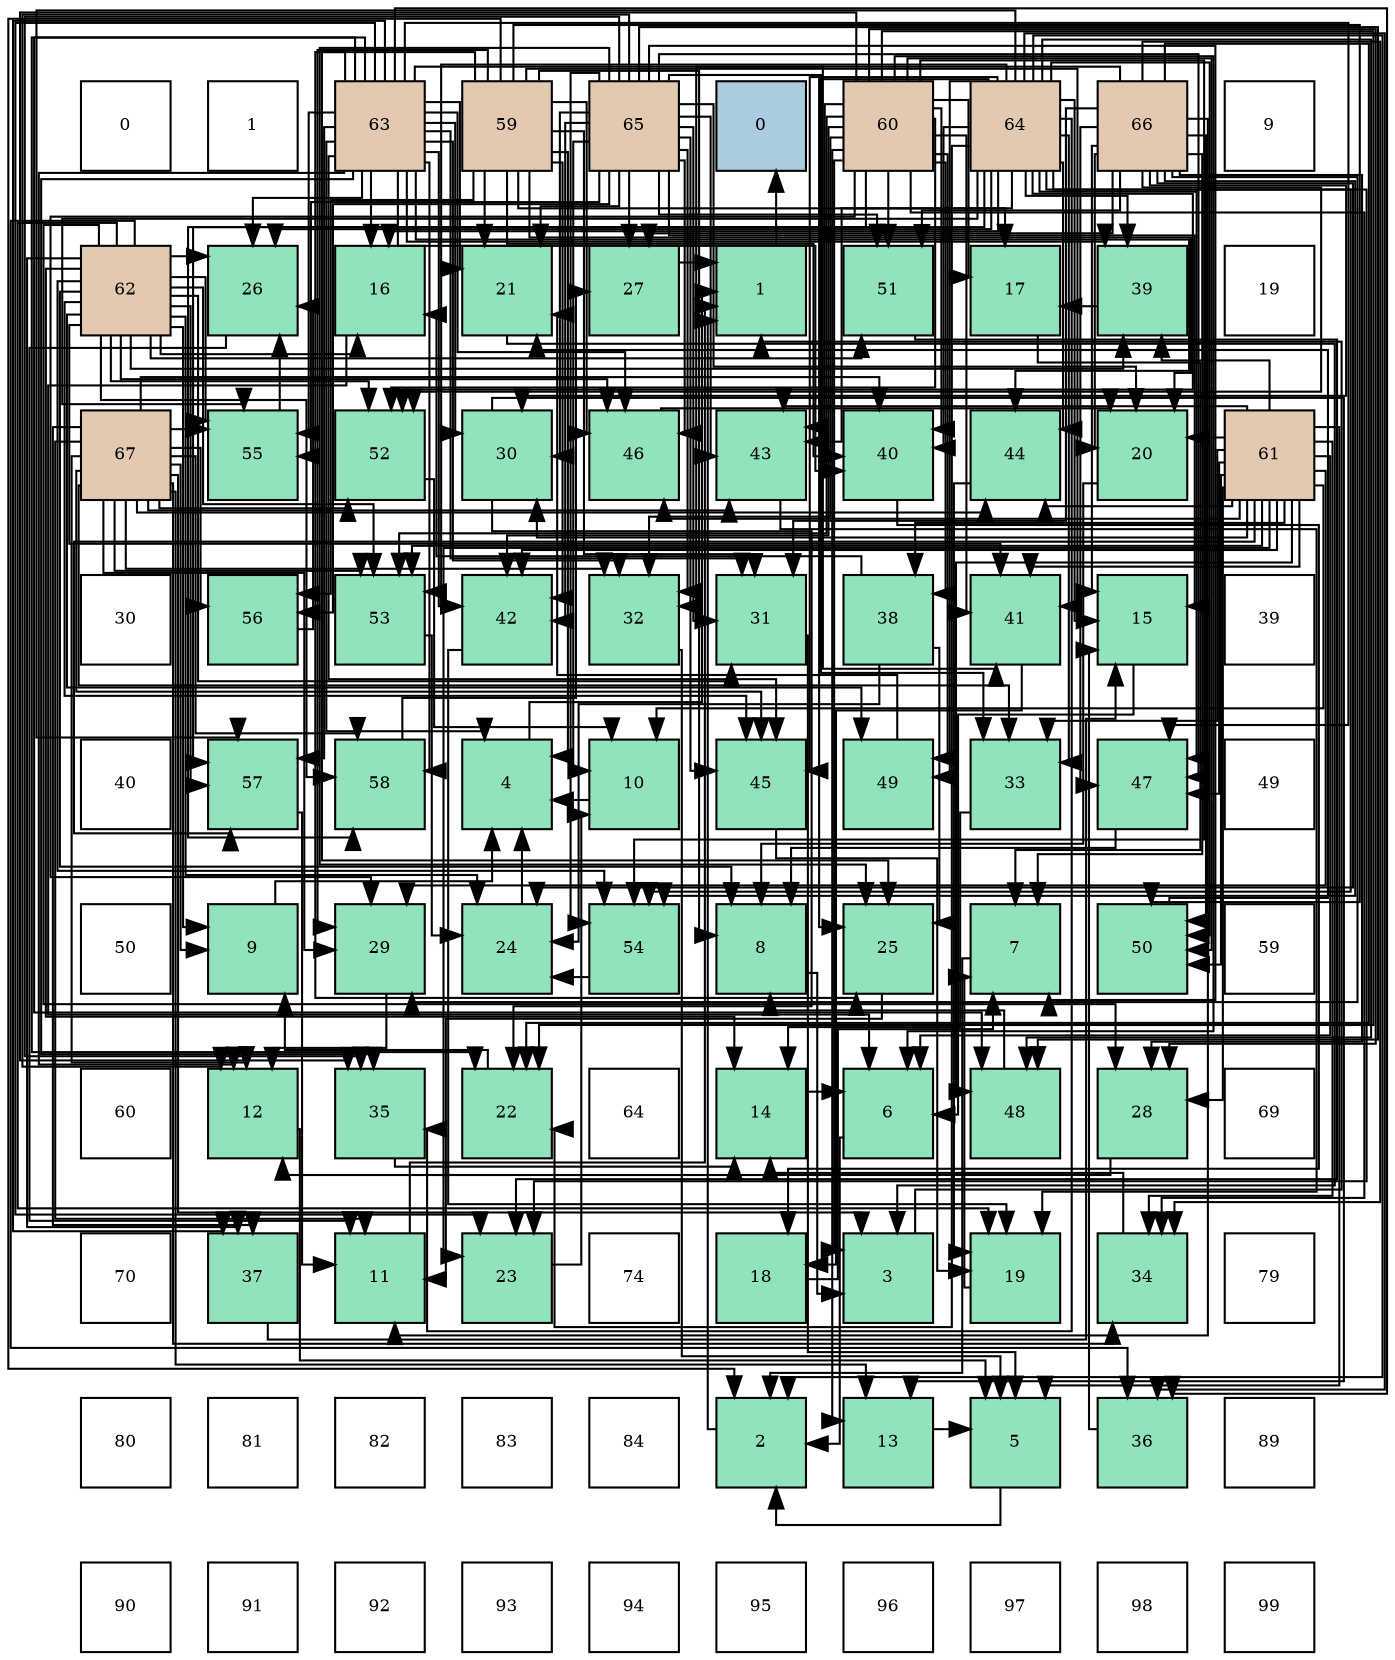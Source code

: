 digraph layout{
 rankdir=TB;
 splines=ortho;
 node [style=filled shape=square fixedsize=true width=0.6];
0[label="0", fontsize=8, fillcolor="#ffffff"];
1[label="1", fontsize=8, fillcolor="#ffffff"];
2[label="63", fontsize=8, fillcolor="#e3c9af"];
3[label="59", fontsize=8, fillcolor="#e3c9af"];
4[label="65", fontsize=8, fillcolor="#e3c9af"];
5[label="0", fontsize=8, fillcolor="#a9ccde"];
6[label="60", fontsize=8, fillcolor="#e3c9af"];
7[label="64", fontsize=8, fillcolor="#e3c9af"];
8[label="66", fontsize=8, fillcolor="#e3c9af"];
9[label="9", fontsize=8, fillcolor="#ffffff"];
10[label="62", fontsize=8, fillcolor="#e3c9af"];
11[label="26", fontsize=8, fillcolor="#91e3bb"];
12[label="16", fontsize=8, fillcolor="#91e3bb"];
13[label="21", fontsize=8, fillcolor="#91e3bb"];
14[label="27", fontsize=8, fillcolor="#91e3bb"];
15[label="1", fontsize=8, fillcolor="#91e3bb"];
16[label="51", fontsize=8, fillcolor="#91e3bb"];
17[label="17", fontsize=8, fillcolor="#91e3bb"];
18[label="39", fontsize=8, fillcolor="#91e3bb"];
19[label="19", fontsize=8, fillcolor="#ffffff"];
20[label="67", fontsize=8, fillcolor="#e3c9af"];
21[label="55", fontsize=8, fillcolor="#91e3bb"];
22[label="52", fontsize=8, fillcolor="#91e3bb"];
23[label="30", fontsize=8, fillcolor="#91e3bb"];
24[label="46", fontsize=8, fillcolor="#91e3bb"];
25[label="43", fontsize=8, fillcolor="#91e3bb"];
26[label="40", fontsize=8, fillcolor="#91e3bb"];
27[label="44", fontsize=8, fillcolor="#91e3bb"];
28[label="20", fontsize=8, fillcolor="#91e3bb"];
29[label="61", fontsize=8, fillcolor="#e3c9af"];
30[label="30", fontsize=8, fillcolor="#ffffff"];
31[label="56", fontsize=8, fillcolor="#91e3bb"];
32[label="53", fontsize=8, fillcolor="#91e3bb"];
33[label="42", fontsize=8, fillcolor="#91e3bb"];
34[label="32", fontsize=8, fillcolor="#91e3bb"];
35[label="31", fontsize=8, fillcolor="#91e3bb"];
36[label="38", fontsize=8, fillcolor="#91e3bb"];
37[label="41", fontsize=8, fillcolor="#91e3bb"];
38[label="15", fontsize=8, fillcolor="#91e3bb"];
39[label="39", fontsize=8, fillcolor="#ffffff"];
40[label="40", fontsize=8, fillcolor="#ffffff"];
41[label="57", fontsize=8, fillcolor="#91e3bb"];
42[label="58", fontsize=8, fillcolor="#91e3bb"];
43[label="4", fontsize=8, fillcolor="#91e3bb"];
44[label="10", fontsize=8, fillcolor="#91e3bb"];
45[label="45", fontsize=8, fillcolor="#91e3bb"];
46[label="49", fontsize=8, fillcolor="#91e3bb"];
47[label="33", fontsize=8, fillcolor="#91e3bb"];
48[label="47", fontsize=8, fillcolor="#91e3bb"];
49[label="49", fontsize=8, fillcolor="#ffffff"];
50[label="50", fontsize=8, fillcolor="#ffffff"];
51[label="9", fontsize=8, fillcolor="#91e3bb"];
52[label="29", fontsize=8, fillcolor="#91e3bb"];
53[label="24", fontsize=8, fillcolor="#91e3bb"];
54[label="54", fontsize=8, fillcolor="#91e3bb"];
55[label="8", fontsize=8, fillcolor="#91e3bb"];
56[label="25", fontsize=8, fillcolor="#91e3bb"];
57[label="7", fontsize=8, fillcolor="#91e3bb"];
58[label="50", fontsize=8, fillcolor="#91e3bb"];
59[label="59", fontsize=8, fillcolor="#ffffff"];
60[label="60", fontsize=8, fillcolor="#ffffff"];
61[label="12", fontsize=8, fillcolor="#91e3bb"];
62[label="35", fontsize=8, fillcolor="#91e3bb"];
63[label="22", fontsize=8, fillcolor="#91e3bb"];
64[label="64", fontsize=8, fillcolor="#ffffff"];
65[label="14", fontsize=8, fillcolor="#91e3bb"];
66[label="6", fontsize=8, fillcolor="#91e3bb"];
67[label="48", fontsize=8, fillcolor="#91e3bb"];
68[label="28", fontsize=8, fillcolor="#91e3bb"];
69[label="69", fontsize=8, fillcolor="#ffffff"];
70[label="70", fontsize=8, fillcolor="#ffffff"];
71[label="37", fontsize=8, fillcolor="#91e3bb"];
72[label="11", fontsize=8, fillcolor="#91e3bb"];
73[label="23", fontsize=8, fillcolor="#91e3bb"];
74[label="74", fontsize=8, fillcolor="#ffffff"];
75[label="18", fontsize=8, fillcolor="#91e3bb"];
76[label="3", fontsize=8, fillcolor="#91e3bb"];
77[label="19", fontsize=8, fillcolor="#91e3bb"];
78[label="34", fontsize=8, fillcolor="#91e3bb"];
79[label="79", fontsize=8, fillcolor="#ffffff"];
80[label="80", fontsize=8, fillcolor="#ffffff"];
81[label="81", fontsize=8, fillcolor="#ffffff"];
82[label="82", fontsize=8, fillcolor="#ffffff"];
83[label="83", fontsize=8, fillcolor="#ffffff"];
84[label="84", fontsize=8, fillcolor="#ffffff"];
85[label="2", fontsize=8, fillcolor="#91e3bb"];
86[label="13", fontsize=8, fillcolor="#91e3bb"];
87[label="5", fontsize=8, fillcolor="#91e3bb"];
88[label="36", fontsize=8, fillcolor="#91e3bb"];
89[label="89", fontsize=8, fillcolor="#ffffff"];
90[label="90", fontsize=8, fillcolor="#ffffff"];
91[label="91", fontsize=8, fillcolor="#ffffff"];
92[label="92", fontsize=8, fillcolor="#ffffff"];
93[label="93", fontsize=8, fillcolor="#ffffff"];
94[label="94", fontsize=8, fillcolor="#ffffff"];
95[label="95", fontsize=8, fillcolor="#ffffff"];
96[label="96", fontsize=8, fillcolor="#ffffff"];
97[label="97", fontsize=8, fillcolor="#ffffff"];
98[label="98", fontsize=8, fillcolor="#ffffff"];
99[label="99", fontsize=8, fillcolor="#ffffff"];
edge [constraint=false, style=vis];15 -> 5;
85 -> 15;
76 -> 15;
43 -> 15;
87 -> 85;
66 -> 85;
57 -> 85;
55 -> 76;
51 -> 43;
44 -> 43;
72 -> 15;
61 -> 87;
86 -> 87;
65 -> 66;
38 -> 66;
12 -> 66;
17 -> 57;
75 -> 57;
77 -> 57;
28 -> 55;
13 -> 76;
63 -> 51;
73 -> 44;
53 -> 43;
56 -> 72;
11 -> 72;
14 -> 15;
68 -> 61;
52 -> 61;
23 -> 86;
23 -> 63;
35 -> 87;
34 -> 87;
47 -> 65;
78 -> 65;
62 -> 65;
88 -> 38;
71 -> 38;
36 -> 12;
36 -> 53;
36 -> 56;
18 -> 17;
26 -> 75;
37 -> 75;
33 -> 77;
25 -> 77;
27 -> 77;
45 -> 77;
24 -> 28;
48 -> 55;
67 -> 55;
46 -> 13;
58 -> 13;
16 -> 73;
22 -> 44;
32 -> 53;
54 -> 53;
21 -> 11;
31 -> 11;
41 -> 72;
42 -> 14;
3 -> 85;
3 -> 43;
3 -> 55;
3 -> 17;
3 -> 28;
3 -> 13;
3 -> 56;
3 -> 52;
3 -> 35;
3 -> 26;
3 -> 37;
3 -> 33;
3 -> 24;
3 -> 58;
3 -> 31;
6 -> 76;
6 -> 66;
6 -> 86;
6 -> 17;
6 -> 63;
6 -> 68;
6 -> 52;
6 -> 34;
6 -> 78;
6 -> 62;
6 -> 36;
6 -> 26;
6 -> 37;
6 -> 33;
6 -> 25;
6 -> 46;
6 -> 58;
6 -> 16;
6 -> 22;
6 -> 32;
6 -> 54;
6 -> 41;
29 -> 87;
29 -> 66;
29 -> 44;
29 -> 28;
29 -> 73;
29 -> 68;
29 -> 52;
29 -> 23;
29 -> 47;
29 -> 78;
29 -> 36;
29 -> 18;
29 -> 37;
29 -> 33;
29 -> 25;
29 -> 27;
29 -> 24;
29 -> 48;
29 -> 67;
29 -> 58;
29 -> 32;
29 -> 41;
10 -> 55;
10 -> 51;
10 -> 65;
10 -> 12;
10 -> 77;
10 -> 53;
10 -> 11;
10 -> 68;
10 -> 35;
10 -> 88;
10 -> 71;
10 -> 18;
10 -> 37;
10 -> 45;
10 -> 24;
10 -> 46;
10 -> 16;
10 -> 22;
10 -> 32;
10 -> 54;
10 -> 21;
10 -> 41;
10 -> 42;
2 -> 43;
2 -> 61;
2 -> 12;
2 -> 13;
2 -> 63;
2 -> 73;
2 -> 56;
2 -> 11;
2 -> 23;
2 -> 35;
2 -> 34;
2 -> 62;
2 -> 88;
2 -> 71;
2 -> 18;
2 -> 26;
2 -> 37;
2 -> 33;
2 -> 27;
2 -> 45;
2 -> 24;
2 -> 48;
2 -> 67;
2 -> 21;
2 -> 41;
2 -> 42;
7 -> 85;
7 -> 38;
7 -> 12;
7 -> 63;
7 -> 73;
7 -> 56;
7 -> 11;
7 -> 47;
7 -> 62;
7 -> 88;
7 -> 18;
7 -> 26;
7 -> 25;
7 -> 27;
7 -> 45;
7 -> 48;
7 -> 67;
7 -> 46;
7 -> 58;
7 -> 22;
7 -> 32;
7 -> 54;
7 -> 21;
7 -> 41;
7 -> 42;
4 -> 57;
4 -> 44;
4 -> 61;
4 -> 38;
4 -> 28;
4 -> 13;
4 -> 56;
4 -> 14;
4 -> 23;
4 -> 35;
4 -> 34;
4 -> 47;
4 -> 62;
4 -> 33;
4 -> 25;
4 -> 45;
4 -> 24;
4 -> 48;
4 -> 67;
4 -> 16;
4 -> 54;
4 -> 21;
4 -> 31;
8 -> 57;
8 -> 72;
8 -> 38;
8 -> 28;
8 -> 63;
8 -> 53;
8 -> 14;
8 -> 68;
8 -> 52;
8 -> 23;
8 -> 35;
8 -> 34;
8 -> 78;
8 -> 48;
8 -> 58;
8 -> 16;
8 -> 22;
8 -> 54;
20 -> 76;
20 -> 51;
20 -> 72;
20 -> 61;
20 -> 86;
20 -> 52;
20 -> 34;
20 -> 47;
20 -> 78;
20 -> 71;
20 -> 26;
20 -> 25;
20 -> 27;
20 -> 45;
20 -> 22;
20 -> 32;
20 -> 21;
20 -> 31;
20 -> 42;
edge [constraint=true, style=invis];
0 -> 10 -> 20 -> 30 -> 40 -> 50 -> 60 -> 70 -> 80 -> 90;
1 -> 11 -> 21 -> 31 -> 41 -> 51 -> 61 -> 71 -> 81 -> 91;
2 -> 12 -> 22 -> 32 -> 42 -> 52 -> 62 -> 72 -> 82 -> 92;
3 -> 13 -> 23 -> 33 -> 43 -> 53 -> 63 -> 73 -> 83 -> 93;
4 -> 14 -> 24 -> 34 -> 44 -> 54 -> 64 -> 74 -> 84 -> 94;
5 -> 15 -> 25 -> 35 -> 45 -> 55 -> 65 -> 75 -> 85 -> 95;
6 -> 16 -> 26 -> 36 -> 46 -> 56 -> 66 -> 76 -> 86 -> 96;
7 -> 17 -> 27 -> 37 -> 47 -> 57 -> 67 -> 77 -> 87 -> 97;
8 -> 18 -> 28 -> 38 -> 48 -> 58 -> 68 -> 78 -> 88 -> 98;
9 -> 19 -> 29 -> 39 -> 49 -> 59 -> 69 -> 79 -> 89 -> 99;
rank = same {0 -> 1 -> 2 -> 3 -> 4 -> 5 -> 6 -> 7 -> 8 -> 9};
rank = same {10 -> 11 -> 12 -> 13 -> 14 -> 15 -> 16 -> 17 -> 18 -> 19};
rank = same {20 -> 21 -> 22 -> 23 -> 24 -> 25 -> 26 -> 27 -> 28 -> 29};
rank = same {30 -> 31 -> 32 -> 33 -> 34 -> 35 -> 36 -> 37 -> 38 -> 39};
rank = same {40 -> 41 -> 42 -> 43 -> 44 -> 45 -> 46 -> 47 -> 48 -> 49};
rank = same {50 -> 51 -> 52 -> 53 -> 54 -> 55 -> 56 -> 57 -> 58 -> 59};
rank = same {60 -> 61 -> 62 -> 63 -> 64 -> 65 -> 66 -> 67 -> 68 -> 69};
rank = same {70 -> 71 -> 72 -> 73 -> 74 -> 75 -> 76 -> 77 -> 78 -> 79};
rank = same {80 -> 81 -> 82 -> 83 -> 84 -> 85 -> 86 -> 87 -> 88 -> 89};
rank = same {90 -> 91 -> 92 -> 93 -> 94 -> 95 -> 96 -> 97 -> 98 -> 99};
}